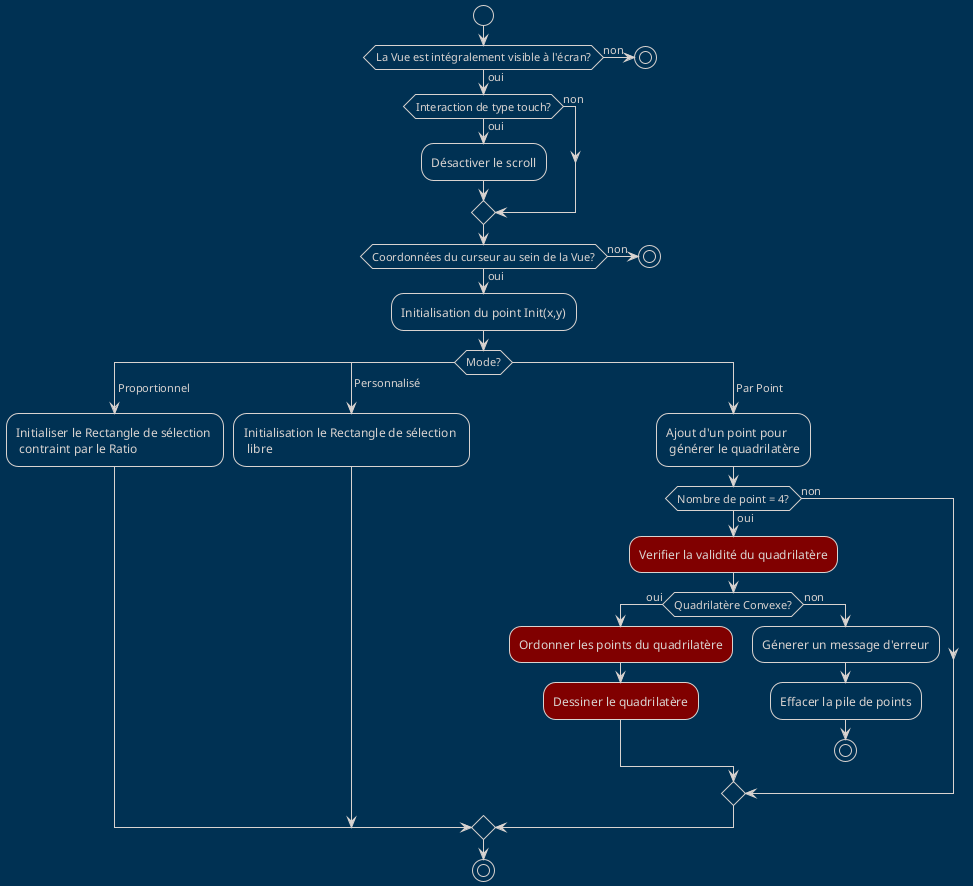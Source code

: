 @startuml MeS Dessin mode Proportionnel/Personnalisé/Parpoint Down

start
!theme blueprint

if (La Vue est intégralement visible à l'écran?) then (oui)

  if (Interaction de type touch?) then (oui)
  :Désactiver le scroll;
  else (non)
  endif
  
  if (Coordonnées du curseur au sein de la Vue?) then (oui)
    :Initialisation du point Init(x,y);
    switch (Mode?)
    case ( Proportionnel )
      :Initialiser le Rectangle de sélection \n contraint par le Ratio;
    case ( Personnalisé ) 
      :Initialisation le Rectangle de sélection \n libre;
    case ( Par Point )
      :Ajout d'un point pour \n générer le quadrilatère;
      if (Nombre de point = 4?) then (oui)
        #maroon:Verifier la validité du quadrilatère;
          if (Quadrilatère Convexe?) then (oui)
            #maroon:Ordonner les points du quadrilatère;
            #maroon:Dessiner le quadrilatère;
          else (non)
            :Génerer un message d'erreur;
            :Effacer la pile de points;
            stop;
          endif
          else (non)
      endif 
    endswitch

  else (non)
    stop;
  endif

else (non)
  stop;
endif

stop